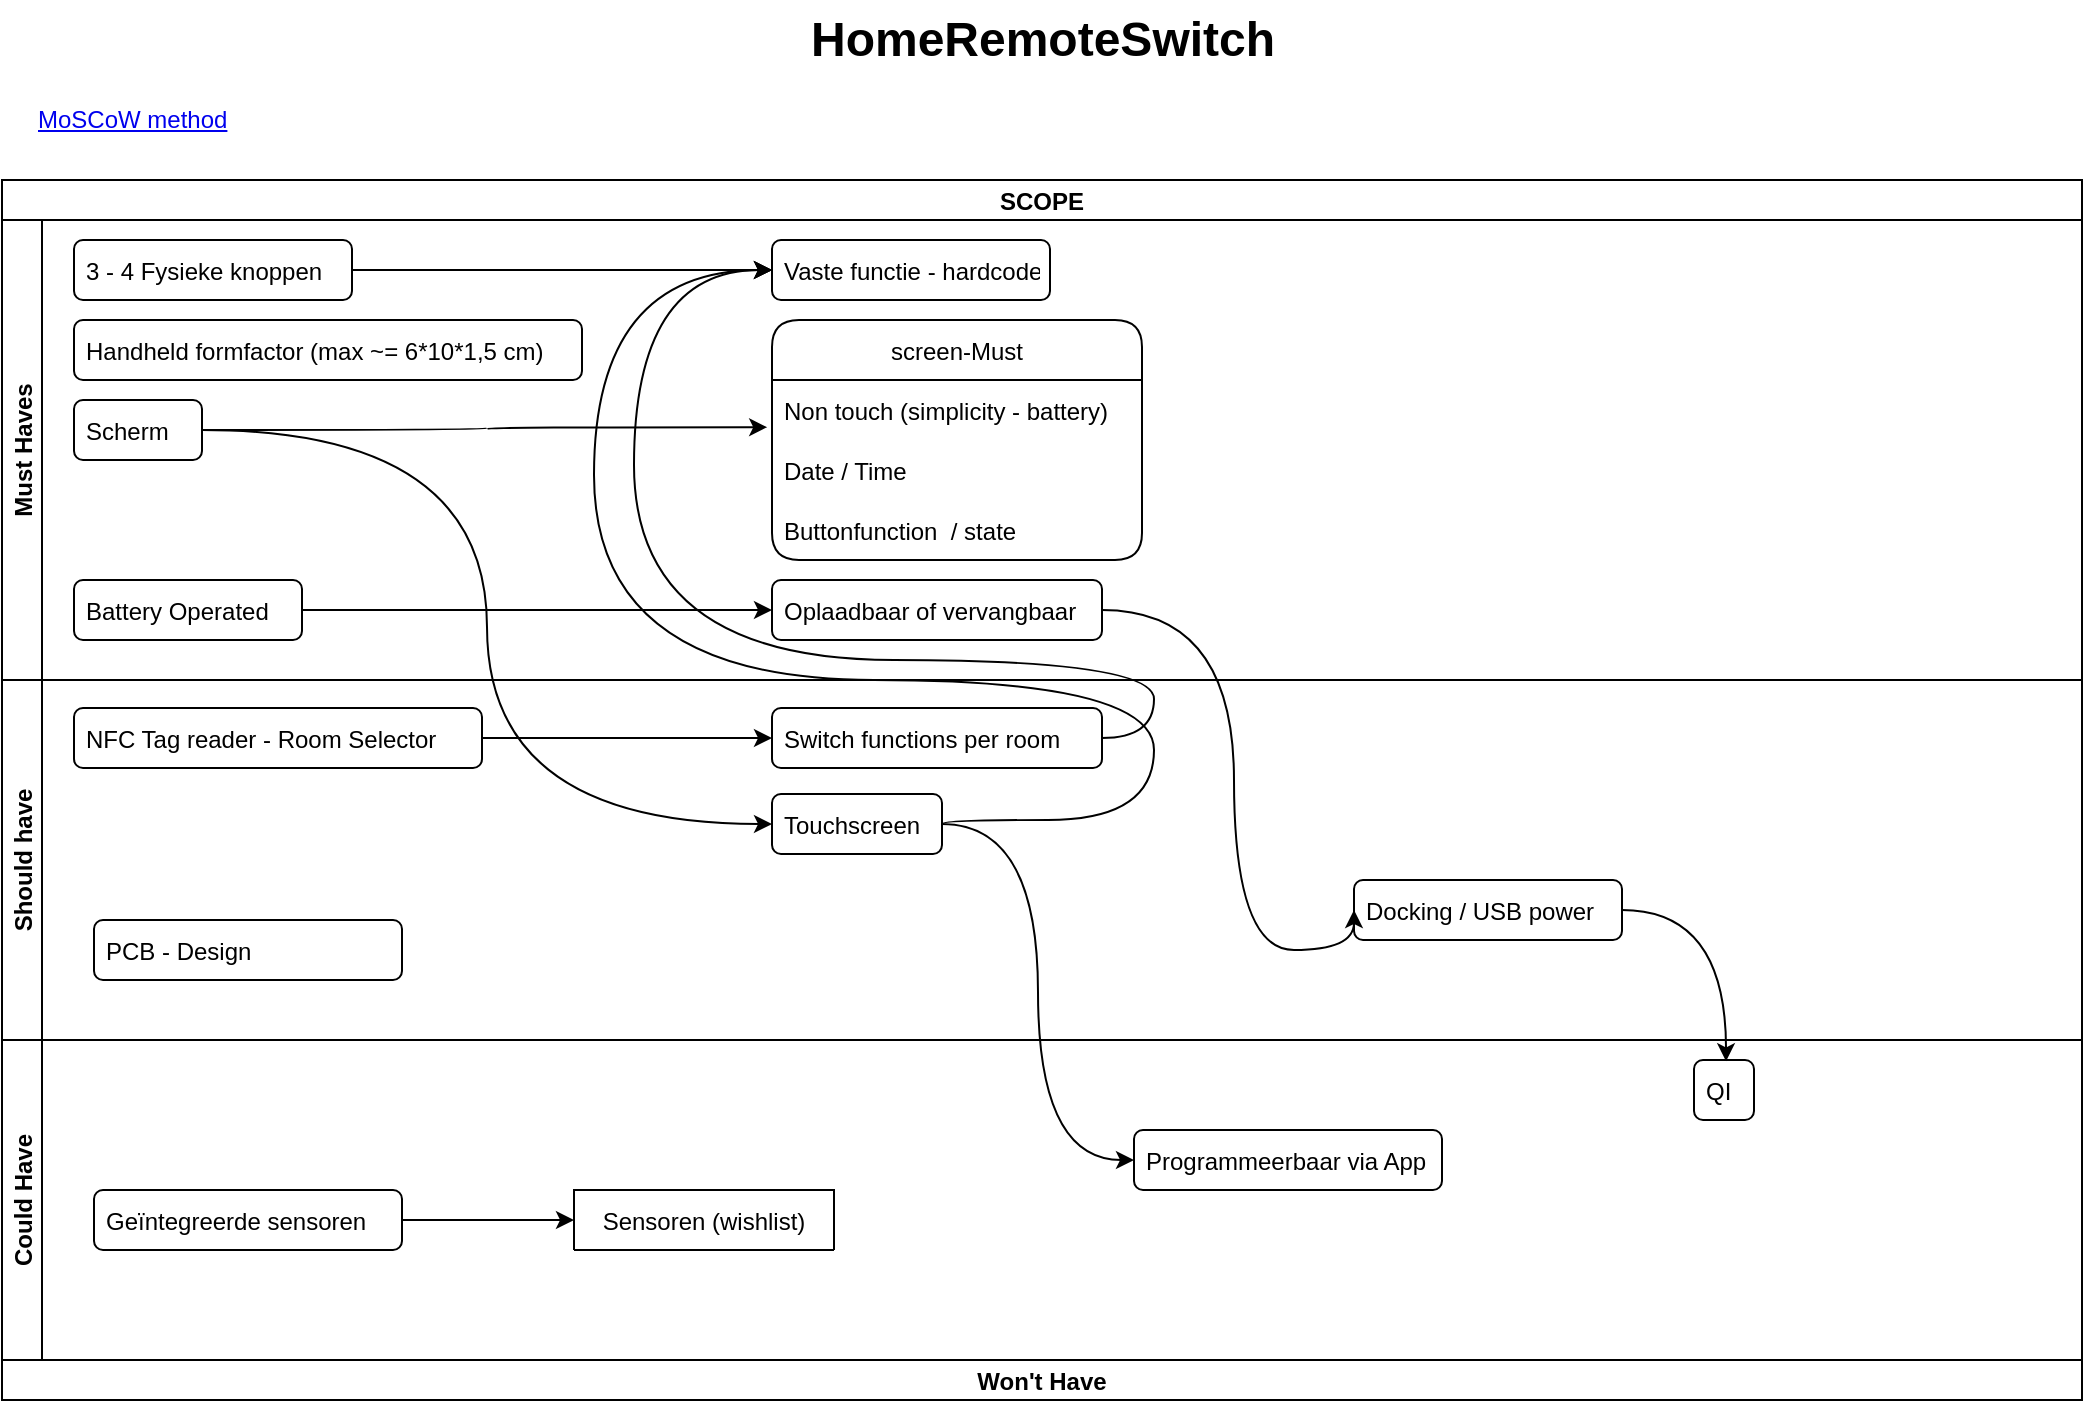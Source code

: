 <mxfile compressed="true" version="16.5.2" type="github" pages="2"><diagram id="wFE0QG_FPsp0jaGvCLVb" name="Scope"><mxGraphModel dx="1422" dy="772" grid="1" gridSize="10" guides="1" tooltips="1" connect="1" arrows="1" fold="1" page="1" pageScale="1" pageWidth="1169" pageHeight="827" math="0" shadow="0"><root><mxCell id="0"/><mxCell id="1" parent="0"/><mxCell id="3d42boQRlfWjyOUG-dbp-28" value="SCOPE" style="swimlane;childLayout=stackLayout;resizeParent=1;resizeParentMax=0;horizontal=1;startSize=20;horizontalStack=0;" parent="1" vertex="1"><mxGeometry x="64" y="100" width="1040" height="610" as="geometry"/></mxCell><mxCell id="3d42boQRlfWjyOUG-dbp-29" value="Must Haves" style="swimlane;startSize=20;horizontal=0;" parent="3d42boQRlfWjyOUG-dbp-28" vertex="1"><mxGeometry y="20" width="1040" height="230" as="geometry"/></mxCell><mxCell id="3d42boQRlfWjyOUG-dbp-47" style="edgeStyle=orthogonalEdgeStyle;rounded=0;orthogonalLoop=1;jettySize=auto;html=1;exitX=0.5;exitY=1;exitDx=0;exitDy=0;" parent="3d42boQRlfWjyOUG-dbp-29" edge="1"><mxGeometry relative="1" as="geometry"><mxPoint x="453.5" y="85" as="sourcePoint"/><mxPoint x="453.5" y="85" as="targetPoint"/></mxGeometry></mxCell><mxCell id="3d42boQRlfWjyOUG-dbp-41" value="3 - 4 Fysieke knoppen" style="text;strokeColor=default;fillColor=none;align=left;verticalAlign=middle;spacingLeft=4;spacingRight=4;overflow=hidden;points=[[0,0.5],[1,0.5]];portConstraint=eastwest;rotatable=0;rounded=1;" parent="3d42boQRlfWjyOUG-dbp-29" vertex="1"><mxGeometry x="36" y="10" width="139" height="30" as="geometry"/></mxCell><mxCell id="3d42boQRlfWjyOUG-dbp-42" value="Handheld formfactor (max ~= 6*10*1,5 cm)" style="text;strokeColor=default;fillColor=none;align=left;verticalAlign=middle;spacingLeft=4;spacingRight=4;overflow=hidden;points=[[0,0.5],[1,0.5]];portConstraint=eastwest;rotatable=0;rounded=1;" parent="3d42boQRlfWjyOUG-dbp-29" vertex="1"><mxGeometry x="36" y="50" width="254" height="30" as="geometry"/></mxCell><mxCell id="3d42boQRlfWjyOUG-dbp-43" value="Scherm" style="text;strokeColor=default;fillColor=none;align=left;verticalAlign=middle;spacingLeft=4;spacingRight=4;overflow=hidden;points=[[0,0.5],[1,0.5]];portConstraint=eastwest;rotatable=0;rounded=1;" parent="3d42boQRlfWjyOUG-dbp-29" vertex="1"><mxGeometry x="36" y="90" width="64" height="30" as="geometry"/></mxCell><mxCell id="3d42boQRlfWjyOUG-dbp-48" value="Battery Operated" style="text;strokeColor=default;fillColor=none;align=left;verticalAlign=middle;spacingLeft=4;spacingRight=4;overflow=hidden;points=[[0,0.5],[1,0.5]];portConstraint=eastwest;rotatable=0;rounded=1;" parent="3d42boQRlfWjyOUG-dbp-29" vertex="1"><mxGeometry x="36" y="180" width="114" height="30" as="geometry"/></mxCell><mxCell id="3d42boQRlfWjyOUG-dbp-49" style="edgeStyle=orthogonalEdgeStyle;rounded=0;orthogonalLoop=1;jettySize=auto;html=1;exitX=1;exitY=0.5;exitDx=0;exitDy=0;" parent="3d42boQRlfWjyOUG-dbp-29" source="3d42boQRlfWjyOUG-dbp-48" target="3d42boQRlfWjyOUG-dbp-48" edge="1"><mxGeometry relative="1" as="geometry"/></mxCell><mxCell id="3d42boQRlfWjyOUG-dbp-54" value="screen-Must" style="swimlane;fontStyle=0;childLayout=stackLayout;horizontal=1;startSize=30;horizontalStack=0;resizeParent=1;resizeParentMax=0;resizeLast=0;collapsible=1;marginBottom=0;rounded=1;strokeColor=default;" parent="3d42boQRlfWjyOUG-dbp-29" vertex="1"><mxGeometry x="385" y="50" width="185" height="120" as="geometry"/></mxCell><mxCell id="3d42boQRlfWjyOUG-dbp-55" value="Non touch (simplicity - battery)" style="text;strokeColor=none;fillColor=none;align=left;verticalAlign=middle;spacingLeft=4;spacingRight=4;overflow=hidden;points=[[0,0.5],[1,0.5]];portConstraint=eastwest;rotatable=0;rounded=1;" parent="3d42boQRlfWjyOUG-dbp-54" vertex="1"><mxGeometry y="30" width="185" height="30" as="geometry"/></mxCell><mxCell id="3d42boQRlfWjyOUG-dbp-56" value="Date / Time" style="text;strokeColor=none;fillColor=none;align=left;verticalAlign=middle;spacingLeft=4;spacingRight=4;overflow=hidden;points=[[0,0.5],[1,0.5]];portConstraint=eastwest;rotatable=0;rounded=1;" parent="3d42boQRlfWjyOUG-dbp-54" vertex="1"><mxGeometry y="60" width="185" height="30" as="geometry"/></mxCell><mxCell id="3d42boQRlfWjyOUG-dbp-57" value="Buttonfunction  / state " style="text;strokeColor=none;fillColor=none;align=left;verticalAlign=middle;spacingLeft=4;spacingRight=4;overflow=hidden;points=[[0,0.5],[1,0.5]];portConstraint=eastwest;rotatable=0;rounded=1;" parent="3d42boQRlfWjyOUG-dbp-54" vertex="1"><mxGeometry y="90" width="185" height="30" as="geometry"/></mxCell><mxCell id="3d42boQRlfWjyOUG-dbp-53" value="" style="edgeStyle=orthogonalEdgeStyle;rounded=0;orthogonalLoop=1;jettySize=auto;html=1;entryX=-0.013;entryY=0.787;entryDx=0;entryDy=0;entryPerimeter=0;curved=1;" parent="3d42boQRlfWjyOUG-dbp-29" source="3d42boQRlfWjyOUG-dbp-43" target="3d42boQRlfWjyOUG-dbp-55" edge="1"><mxGeometry relative="1" as="geometry"><mxPoint x="370" y="105" as="targetPoint"/></mxGeometry></mxCell><mxCell id="3d42boQRlfWjyOUG-dbp-59" value="Vaste functie - hardcoded" style="text;strokeColor=default;fillColor=none;align=left;verticalAlign=middle;spacingLeft=4;spacingRight=4;overflow=hidden;points=[[0,0.5],[1,0.5]];portConstraint=eastwest;rotatable=0;rounded=1;" parent="3d42boQRlfWjyOUG-dbp-29" vertex="1"><mxGeometry x="385" y="10" width="139" height="30" as="geometry"/></mxCell><mxCell id="3d42boQRlfWjyOUG-dbp-60" value="" style="edgeStyle=orthogonalEdgeStyle;rounded=0;orthogonalLoop=1;jettySize=auto;html=1;curved=1;" parent="3d42boQRlfWjyOUG-dbp-29" source="3d42boQRlfWjyOUG-dbp-41" target="3d42boQRlfWjyOUG-dbp-59" edge="1"><mxGeometry relative="1" as="geometry"/></mxCell><mxCell id="3d42boQRlfWjyOUG-dbp-50" value="Oplaadbaar of vervangbaar" style="text;strokeColor=default;fillColor=none;align=left;verticalAlign=middle;spacingLeft=4;spacingRight=4;overflow=hidden;points=[[0,0.5],[1,0.5]];portConstraint=eastwest;rotatable=0;rounded=1;" parent="3d42boQRlfWjyOUG-dbp-29" vertex="1"><mxGeometry x="385" y="180" width="165" height="30" as="geometry"/></mxCell><mxCell id="3d42boQRlfWjyOUG-dbp-51" value="" style="edgeStyle=orthogonalEdgeStyle;rounded=0;orthogonalLoop=1;jettySize=auto;html=1;curved=1;" parent="3d42boQRlfWjyOUG-dbp-29" source="3d42boQRlfWjyOUG-dbp-48" target="3d42boQRlfWjyOUG-dbp-50" edge="1"><mxGeometry relative="1" as="geometry"/></mxCell><mxCell id="3d42boQRlfWjyOUG-dbp-30" value="Should have" style="swimlane;startSize=20;horizontal=0;" parent="3d42boQRlfWjyOUG-dbp-28" vertex="1"><mxGeometry y="250" width="1040" height="180" as="geometry"/></mxCell><mxCell id="3d42boQRlfWjyOUG-dbp-61" value="NFC Tag reader - Room Selector" style="text;strokeColor=default;fillColor=none;align=left;verticalAlign=middle;spacingLeft=4;spacingRight=4;overflow=hidden;points=[[0,0.5],[1,0.5]];portConstraint=eastwest;rotatable=0;rounded=1;" parent="3d42boQRlfWjyOUG-dbp-30" vertex="1"><mxGeometry x="36" y="14" width="204" height="30" as="geometry"/></mxCell><mxCell id="3d42boQRlfWjyOUG-dbp-62" value="Switch functions per room" style="text;strokeColor=default;fillColor=none;align=left;verticalAlign=middle;spacingLeft=4;spacingRight=4;overflow=hidden;points=[[0,0.5],[1,0.5]];portConstraint=eastwest;rotatable=0;rounded=1;" parent="3d42boQRlfWjyOUG-dbp-30" vertex="1"><mxGeometry x="385" y="14" width="165" height="30" as="geometry"/></mxCell><mxCell id="3d42boQRlfWjyOUG-dbp-63" value="" style="edgeStyle=orthogonalEdgeStyle;curved=1;rounded=0;orthogonalLoop=1;jettySize=auto;html=1;" parent="3d42boQRlfWjyOUG-dbp-30" source="3d42boQRlfWjyOUG-dbp-61" target="3d42boQRlfWjyOUG-dbp-62" edge="1"><mxGeometry relative="1" as="geometry"/></mxCell><mxCell id="3d42boQRlfWjyOUG-dbp-67" value="Touchscreen" style="text;strokeColor=default;fillColor=none;align=left;verticalAlign=middle;spacingLeft=4;spacingRight=4;overflow=hidden;points=[[0,0.5],[1,0.5]];portConstraint=eastwest;rotatable=0;rounded=1;" parent="3d42boQRlfWjyOUG-dbp-30" vertex="1"><mxGeometry x="385" y="57" width="85" height="30" as="geometry"/></mxCell><mxCell id="3d42boQRlfWjyOUG-dbp-69" style="edgeStyle=orthogonalEdgeStyle;curved=1;rounded=0;orthogonalLoop=1;jettySize=auto;html=1;exitX=1;exitY=0.5;exitDx=0;exitDy=0;" parent="3d42boQRlfWjyOUG-dbp-30" source="3d42boQRlfWjyOUG-dbp-67" target="3d42boQRlfWjyOUG-dbp-67" edge="1"><mxGeometry relative="1" as="geometry"/></mxCell><mxCell id="3d42boQRlfWjyOUG-dbp-71" value="Docking / USB power" style="text;strokeColor=default;fillColor=none;align=left;verticalAlign=middle;spacingLeft=4;spacingRight=4;overflow=hidden;points=[[0,0.5],[1,0.5]];portConstraint=eastwest;rotatable=0;rounded=1;" parent="3d42boQRlfWjyOUG-dbp-30" vertex="1"><mxGeometry x="676" y="100" width="134" height="30" as="geometry"/></mxCell><mxCell id="3d42boQRlfWjyOUG-dbp-77" value="PCB - Design" style="text;strokeColor=default;fillColor=none;align=left;verticalAlign=middle;spacingLeft=4;spacingRight=4;overflow=hidden;points=[[0,0.5],[1,0.5]];portConstraint=eastwest;rotatable=0;rounded=1;" parent="3d42boQRlfWjyOUG-dbp-30" vertex="1"><mxGeometry x="46" y="120" width="154" height="30" as="geometry"/></mxCell><mxCell id="3d42boQRlfWjyOUG-dbp-31" value="Could Have" style="swimlane;startSize=20;horizontal=0;" parent="3d42boQRlfWjyOUG-dbp-28" vertex="1"><mxGeometry y="430" width="1040" height="160" as="geometry"/></mxCell><mxCell id="3d42boQRlfWjyOUG-dbp-73" value="QI" style="text;strokeColor=default;fillColor=none;align=left;verticalAlign=middle;spacingLeft=4;spacingRight=4;overflow=hidden;points=[[0,0.5],[1,0.5]];portConstraint=eastwest;rotatable=0;rounded=1;" parent="3d42boQRlfWjyOUG-dbp-31" vertex="1"><mxGeometry x="846" y="10" width="30" height="30" as="geometry"/></mxCell><mxCell id="3d42boQRlfWjyOUG-dbp-75" value="Programmeerbaar via App" style="text;strokeColor=default;fillColor=none;align=left;verticalAlign=middle;spacingLeft=4;spacingRight=4;overflow=hidden;points=[[0,0.5],[1,0.5]];portConstraint=eastwest;rotatable=0;rounded=1;" parent="3d42boQRlfWjyOUG-dbp-31" vertex="1"><mxGeometry x="566" y="45" width="154" height="30" as="geometry"/></mxCell><mxCell id="3d42boQRlfWjyOUG-dbp-83" style="edgeStyle=orthogonalEdgeStyle;curved=1;rounded=0;orthogonalLoop=1;jettySize=auto;html=1;exitX=1;exitY=0.5;exitDx=0;exitDy=0;entryX=0;entryY=0.5;entryDx=0;entryDy=0;" parent="3d42boQRlfWjyOUG-dbp-31" source="3d42boQRlfWjyOUG-dbp-78" target="3d42boQRlfWjyOUG-dbp-79" edge="1"><mxGeometry relative="1" as="geometry"/></mxCell><mxCell id="3d42boQRlfWjyOUG-dbp-78" value="Geïntegreerde sensoren" style="text;strokeColor=default;fillColor=none;align=left;verticalAlign=middle;spacingLeft=4;spacingRight=4;overflow=hidden;points=[[0,0.5],[1,0.5]];portConstraint=eastwest;rotatable=0;rounded=1;" parent="3d42boQRlfWjyOUG-dbp-31" vertex="1"><mxGeometry x="46" y="75" width="154" height="30" as="geometry"/></mxCell><mxCell id="3d42boQRlfWjyOUG-dbp-79" value="Sensoren (wishlist)" style="swimlane;fontStyle=0;childLayout=stackLayout;horizontal=1;startSize=30;horizontalStack=0;resizeParent=1;resizeParentMax=0;resizeLast=0;collapsible=1;marginBottom=0;rounded=1;strokeColor=default;" parent="3d42boQRlfWjyOUG-dbp-31" vertex="1" collapsed="1"><mxGeometry x="286" y="75" width="130" height="30" as="geometry"><mxRectangle x="286" y="75" width="185" height="120" as="alternateBounds"/></mxGeometry></mxCell><mxCell id="3d42boQRlfWjyOUG-dbp-80" value="Temperatuur" style="text;strokeColor=none;fillColor=none;align=left;verticalAlign=middle;spacingLeft=4;spacingRight=4;overflow=hidden;points=[[0,0.5],[1,0.5]];portConstraint=eastwest;rotatable=0;rounded=1;" parent="3d42boQRlfWjyOUG-dbp-79" vertex="1"><mxGeometry y="30" width="185" height="30" as="geometry"/></mxCell><mxCell id="3d42boQRlfWjyOUG-dbp-81" value="Vochtigheid" style="text;strokeColor=none;fillColor=none;align=left;verticalAlign=middle;spacingLeft=4;spacingRight=4;overflow=hidden;points=[[0,0.5],[1,0.5]];portConstraint=eastwest;rotatable=0;rounded=1;" parent="3d42boQRlfWjyOUG-dbp-79" vertex="1"><mxGeometry y="60" width="185" height="30" as="geometry"/></mxCell><mxCell id="3d42boQRlfWjyOUG-dbp-82" value="CO(2)" style="text;strokeColor=none;fillColor=none;align=left;verticalAlign=middle;spacingLeft=4;spacingRight=4;overflow=hidden;points=[[0,0.5],[1,0.5]];portConstraint=eastwest;rotatable=0;rounded=1;" parent="3d42boQRlfWjyOUG-dbp-79" vertex="1"><mxGeometry y="90" width="185" height="30" as="geometry"/></mxCell><mxCell id="3d42boQRlfWjyOUG-dbp-35" value="Won't Have" style="swimlane;startSize=20;horizontal=0;" parent="3d42boQRlfWjyOUG-dbp-28" vertex="1" collapsed="1"><mxGeometry y="590" width="1040" height="20" as="geometry"><mxRectangle y="590" width="1040" height="135" as="alternateBounds"/></mxGeometry></mxCell><mxCell id="3d42boQRlfWjyOUG-dbp-66" style="edgeStyle=orthogonalEdgeStyle;curved=1;rounded=0;orthogonalLoop=1;jettySize=auto;html=1;exitX=1;exitY=0.5;exitDx=0;exitDy=0;entryX=0;entryY=0.5;entryDx=0;entryDy=0;" parent="3d42boQRlfWjyOUG-dbp-28" source="3d42boQRlfWjyOUG-dbp-62" target="3d42boQRlfWjyOUG-dbp-59" edge="1"><mxGeometry relative="1" as="geometry"><Array as="points"><mxPoint x="576" y="279"/><mxPoint x="576" y="240"/><mxPoint x="316" y="240"/><mxPoint x="316" y="45"/></Array></mxGeometry></mxCell><mxCell id="3d42boQRlfWjyOUG-dbp-68" value="" style="edgeStyle=orthogonalEdgeStyle;curved=1;rounded=0;orthogonalLoop=1;jettySize=auto;html=1;" parent="3d42boQRlfWjyOUG-dbp-28" source="3d42boQRlfWjyOUG-dbp-43" target="3d42boQRlfWjyOUG-dbp-67" edge="1"><mxGeometry relative="1" as="geometry"/></mxCell><mxCell id="3d42boQRlfWjyOUG-dbp-70" style="edgeStyle=orthogonalEdgeStyle;curved=1;rounded=0;orthogonalLoop=1;jettySize=auto;html=1;exitX=1;exitY=0.5;exitDx=0;exitDy=0;entryX=0;entryY=0.5;entryDx=0;entryDy=0;" parent="3d42boQRlfWjyOUG-dbp-28" source="3d42boQRlfWjyOUG-dbp-67" target="3d42boQRlfWjyOUG-dbp-59" edge="1"><mxGeometry relative="1" as="geometry"><Array as="points"><mxPoint x="470" y="320"/><mxPoint x="576" y="320"/><mxPoint x="576" y="250"/><mxPoint x="296" y="250"/><mxPoint x="296" y="45"/></Array></mxGeometry></mxCell><mxCell id="3d42boQRlfWjyOUG-dbp-72" style="edgeStyle=orthogonalEdgeStyle;curved=1;rounded=0;orthogonalLoop=1;jettySize=auto;html=1;exitX=1;exitY=0.5;exitDx=0;exitDy=0;entryX=0;entryY=0.5;entryDx=0;entryDy=0;" parent="3d42boQRlfWjyOUG-dbp-28" source="3d42boQRlfWjyOUG-dbp-50" target="3d42boQRlfWjyOUG-dbp-71" edge="1"><mxGeometry relative="1" as="geometry"><Array as="points"><mxPoint x="616" y="215"/><mxPoint x="616" y="385"/></Array></mxGeometry></mxCell><mxCell id="3d42boQRlfWjyOUG-dbp-74" style="edgeStyle=orthogonalEdgeStyle;curved=1;rounded=0;orthogonalLoop=1;jettySize=auto;html=1;exitX=1;exitY=0.5;exitDx=0;exitDy=0;entryX=0.534;entryY=0.022;entryDx=0;entryDy=0;entryPerimeter=0;" parent="3d42boQRlfWjyOUG-dbp-28" source="3d42boQRlfWjyOUG-dbp-71" target="3d42boQRlfWjyOUG-dbp-73" edge="1"><mxGeometry relative="1" as="geometry"/></mxCell><mxCell id="3d42boQRlfWjyOUG-dbp-76" value="" style="edgeStyle=orthogonalEdgeStyle;curved=1;rounded=0;orthogonalLoop=1;jettySize=auto;html=1;" parent="3d42boQRlfWjyOUG-dbp-28" source="3d42boQRlfWjyOUG-dbp-67" target="3d42boQRlfWjyOUG-dbp-75" edge="1"><mxGeometry relative="1" as="geometry"/></mxCell><mxCell id="3d42boQRlfWjyOUG-dbp-32" value="HomeRemoteSwitch" style="text;strokeColor=none;fillColor=none;html=1;fontSize=24;fontStyle=1;verticalAlign=middle;align=center;" parent="1" vertex="1"><mxGeometry x="359" y="10" width="450" height="40" as="geometry"/></mxCell><UserObject label="MoSCoW method" link="https://en.wikipedia.org/wiki/MoSCoW_method" id="3d42boQRlfWjyOUG-dbp-33"><mxCell style="text;html=1;strokeColor=none;fillColor=none;whiteSpace=wrap;align=left;verticalAlign=middle;fontColor=#0000EE;fontStyle=4;" parent="1" vertex="1"><mxGeometry x="80" y="50" width="160" height="40" as="geometry"/></mxCell></UserObject></root></mxGraphModel></diagram><diagram id="KTdeZZL96HhpEWDYnPix" name="Project"><mxGraphModel dx="1237" dy="671" grid="1" gridSize="10" guides="1" tooltips="1" connect="1" arrows="1" fold="1" page="1" pageScale="1" pageWidth="827" pageHeight="1169" math="0" shadow="0"><root><mxCell id="1uxd6clyeB3MM1meuYjj-0"/><mxCell id="1uxd6clyeB3MM1meuYjj-1" parent="1uxd6clyeB3MM1meuYjj-0"/></root></mxGraphModel></diagram></mxfile>